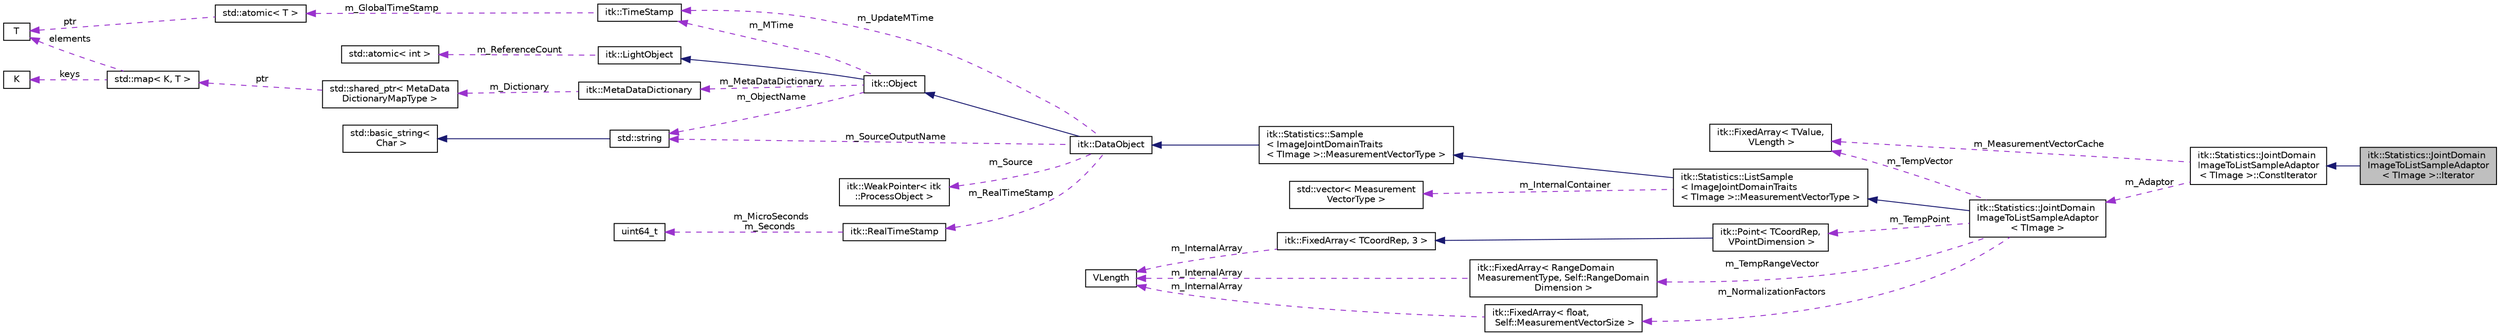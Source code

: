 digraph "itk::Statistics::JointDomainImageToListSampleAdaptor&lt; TImage &gt;::Iterator"
{
 // LATEX_PDF_SIZE
  edge [fontname="Helvetica",fontsize="10",labelfontname="Helvetica",labelfontsize="10"];
  node [fontname="Helvetica",fontsize="10",shape=record];
  rankdir="LR";
  Node1 [label="itk::Statistics::JointDomain\lImageToListSampleAdaptor\l\< TImage \>::Iterator",height=0.2,width=0.4,color="black", fillcolor="grey75", style="filled", fontcolor="black",tooltip="Iterator."];
  Node2 -> Node1 [dir="back",color="midnightblue",fontsize="10",style="solid",fontname="Helvetica"];
  Node2 [label="itk::Statistics::JointDomain\lImageToListSampleAdaptor\l\< TImage \>::ConstIterator",height=0.2,width=0.4,color="black", fillcolor="white", style="filled",URL="$classitk_1_1Statistics_1_1JointDomainImageToListSampleAdaptor_1_1ConstIterator.html",tooltip="Const Iterator."];
  Node3 -> Node2 [dir="back",color="darkorchid3",fontsize="10",style="dashed",label=" m_MeasurementVectorCache" ,fontname="Helvetica"];
  Node3 [label="itk::FixedArray\< TValue,\l VLength \>",height=0.2,width=0.4,color="black", fillcolor="white", style="filled",URL="$classitk_1_1FixedArray.html",tooltip="Simulate a standard C array with copy semantics."];
  Node4 -> Node2 [dir="back",color="darkorchid3",fontsize="10",style="dashed",label=" m_Adaptor" ,fontname="Helvetica"];
  Node4 [label="itk::Statistics::JointDomain\lImageToListSampleAdaptor\l\< TImage \>",height=0.2,width=0.4,color="black", fillcolor="white", style="filled",URL="$classitk_1_1Statistics_1_1JointDomainImageToListSampleAdaptor.html",tooltip="This adaptor returns measurement vectors composed of an image pixel's range domain value (pixel value..."];
  Node5 -> Node4 [dir="back",color="midnightblue",fontsize="10",style="solid",fontname="Helvetica"];
  Node5 [label="itk::Statistics::ListSample\l\< ImageJointDomainTraits\l\< TImage \>::MeasurementVectorType \>",height=0.2,width=0.4,color="black", fillcolor="white", style="filled",URL="$classitk_1_1Statistics_1_1ListSample.html",tooltip=" "];
  Node6 -> Node5 [dir="back",color="midnightblue",fontsize="10",style="solid",fontname="Helvetica"];
  Node6 [label="itk::Statistics::Sample\l\< ImageJointDomainTraits\l\< TImage \>::MeasurementVectorType \>",height=0.2,width=0.4,color="black", fillcolor="white", style="filled",URL="$classitk_1_1Statistics_1_1Sample.html",tooltip=" "];
  Node7 -> Node6 [dir="back",color="midnightblue",fontsize="10",style="solid",fontname="Helvetica"];
  Node7 [label="itk::DataObject",height=0.2,width=0.4,color="black", fillcolor="white", style="filled",URL="$classitk_1_1DataObject.html",tooltip="Base class for all data objects in ITK."];
  Node8 -> Node7 [dir="back",color="midnightblue",fontsize="10",style="solid",fontname="Helvetica"];
  Node8 [label="itk::Object",height=0.2,width=0.4,color="black", fillcolor="white", style="filled",URL="$classitk_1_1Object.html",tooltip="Base class for most ITK classes."];
  Node9 -> Node8 [dir="back",color="midnightblue",fontsize="10",style="solid",fontname="Helvetica"];
  Node9 [label="itk::LightObject",height=0.2,width=0.4,color="black", fillcolor="white", style="filled",URL="$classitk_1_1LightObject.html",tooltip="Light weight base class for most itk classes."];
  Node10 -> Node9 [dir="back",color="darkorchid3",fontsize="10",style="dashed",label=" m_ReferenceCount" ,fontname="Helvetica"];
  Node10 [label="std::atomic\< int \>",height=0.2,width=0.4,color="black", fillcolor="white", style="filled",tooltip=" "];
  Node11 -> Node8 [dir="back",color="darkorchid3",fontsize="10",style="dashed",label=" m_MTime" ,fontname="Helvetica"];
  Node11 [label="itk::TimeStamp",height=0.2,width=0.4,color="black", fillcolor="white", style="filled",URL="$classitk_1_1TimeStamp.html",tooltip="Generate a unique, increasing time value."];
  Node12 -> Node11 [dir="back",color="darkorchid3",fontsize="10",style="dashed",label=" m_GlobalTimeStamp" ,fontname="Helvetica"];
  Node12 [label="std::atomic\< T \>",height=0.2,width=0.4,color="black", fillcolor="white", style="filled",tooltip=" "];
  Node13 -> Node12 [dir="back",color="darkorchid3",fontsize="10",style="dashed",label=" ptr" ,fontname="Helvetica"];
  Node13 [label="T",height=0.2,width=0.4,color="black", fillcolor="white", style="filled",tooltip=" "];
  Node14 -> Node8 [dir="back",color="darkorchid3",fontsize="10",style="dashed",label=" m_MetaDataDictionary" ,fontname="Helvetica"];
  Node14 [label="itk::MetaDataDictionary",height=0.2,width=0.4,color="black", fillcolor="white", style="filled",URL="$classitk_1_1MetaDataDictionary.html",tooltip="Provides a mechanism for storing a collection of arbitrary data types."];
  Node15 -> Node14 [dir="back",color="darkorchid3",fontsize="10",style="dashed",label=" m_Dictionary" ,fontname="Helvetica"];
  Node15 [label="std::shared_ptr\< MetaData\lDictionaryMapType \>",height=0.2,width=0.4,color="black", fillcolor="white", style="filled",tooltip=" "];
  Node16 -> Node15 [dir="back",color="darkorchid3",fontsize="10",style="dashed",label=" ptr" ,fontname="Helvetica"];
  Node16 [label="std::map\< K, T \>",height=0.2,width=0.4,color="black", fillcolor="white", style="filled",tooltip=" "];
  Node17 -> Node16 [dir="back",color="darkorchid3",fontsize="10",style="dashed",label=" keys" ,fontname="Helvetica"];
  Node17 [label="K",height=0.2,width=0.4,color="black", fillcolor="white", style="filled",tooltip=" "];
  Node13 -> Node16 [dir="back",color="darkorchid3",fontsize="10",style="dashed",label=" elements" ,fontname="Helvetica"];
  Node18 -> Node8 [dir="back",color="darkorchid3",fontsize="10",style="dashed",label=" m_ObjectName" ,fontname="Helvetica"];
  Node18 [label="std::string",height=0.2,width=0.4,color="black", fillcolor="white", style="filled",tooltip=" "];
  Node19 -> Node18 [dir="back",color="midnightblue",fontsize="10",style="solid",fontname="Helvetica"];
  Node19 [label="std::basic_string\<\l Char \>",height=0.2,width=0.4,color="black", fillcolor="white", style="filled",tooltip=" "];
  Node20 -> Node7 [dir="back",color="darkorchid3",fontsize="10",style="dashed",label=" m_Source" ,fontname="Helvetica"];
  Node20 [label="itk::WeakPointer\< itk\l::ProcessObject \>",height=0.2,width=0.4,color="black", fillcolor="white", style="filled",URL="$classitk_1_1WeakPointer.html",tooltip=" "];
  Node18 -> Node7 [dir="back",color="darkorchid3",fontsize="10",style="dashed",label=" m_SourceOutputName" ,fontname="Helvetica"];
  Node11 -> Node7 [dir="back",color="darkorchid3",fontsize="10",style="dashed",label=" m_UpdateMTime" ,fontname="Helvetica"];
  Node21 -> Node7 [dir="back",color="darkorchid3",fontsize="10",style="dashed",label=" m_RealTimeStamp" ,fontname="Helvetica"];
  Node21 [label="itk::RealTimeStamp",height=0.2,width=0.4,color="black", fillcolor="white", style="filled",URL="$classitk_1_1RealTimeStamp.html",tooltip="The RealTimeStamp is a data structure for representing time with high precision and a large dynamic r..."];
  Node22 -> Node21 [dir="back",color="darkorchid3",fontsize="10",style="dashed",label=" m_MicroSeconds\nm_Seconds" ,fontname="Helvetica"];
  Node22 [label="uint64_t",height=0.2,width=0.4,color="black", fillcolor="white", style="filled",tooltip=" "];
  Node23 -> Node5 [dir="back",color="darkorchid3",fontsize="10",style="dashed",label=" m_InternalContainer" ,fontname="Helvetica"];
  Node23 [label="std::vector\< Measurement\lVectorType \>",height=0.2,width=0.4,color="black", fillcolor="white", style="filled",tooltip=" "];
  Node24 -> Node4 [dir="back",color="darkorchid3",fontsize="10",style="dashed",label=" m_NormalizationFactors" ,fontname="Helvetica"];
  Node24 [label="itk::FixedArray\< float,\l Self::MeasurementVectorSize \>",height=0.2,width=0.4,color="black", fillcolor="white", style="filled",URL="$classitk_1_1FixedArray.html",tooltip=" "];
  Node25 -> Node24 [dir="back",color="darkorchid3",fontsize="10",style="dashed",label=" m_InternalArray" ,fontname="Helvetica"];
  Node25 [label="VLength",height=0.2,width=0.4,color="black", fillcolor="white", style="filled",URL="$classVLength.html",tooltip=" "];
  Node3 -> Node4 [dir="back",color="darkorchid3",fontsize="10",style="dashed",label=" m_TempVector" ,fontname="Helvetica"];
  Node26 -> Node4 [dir="back",color="darkorchid3",fontsize="10",style="dashed",label=" m_TempPoint" ,fontname="Helvetica"];
  Node26 [label="itk::Point\< TCoordRep,\l VPointDimension \>",height=0.2,width=0.4,color="black", fillcolor="white", style="filled",URL="$classitk_1_1Point.html",tooltip="A templated class holding a geometric point in n-Dimensional space."];
  Node27 -> Node26 [dir="back",color="midnightblue",fontsize="10",style="solid",fontname="Helvetica"];
  Node27 [label="itk::FixedArray\< TCoordRep, 3 \>",height=0.2,width=0.4,color="black", fillcolor="white", style="filled",URL="$classitk_1_1FixedArray.html",tooltip=" "];
  Node25 -> Node27 [dir="back",color="darkorchid3",fontsize="10",style="dashed",label=" m_InternalArray" ,fontname="Helvetica"];
  Node28 -> Node4 [dir="back",color="darkorchid3",fontsize="10",style="dashed",label=" m_TempRangeVector" ,fontname="Helvetica"];
  Node28 [label="itk::FixedArray\< RangeDomain\lMeasurementType, Self::RangeDomain\lDimension \>",height=0.2,width=0.4,color="black", fillcolor="white", style="filled",URL="$classitk_1_1FixedArray.html",tooltip=" "];
  Node25 -> Node28 [dir="back",color="darkorchid3",fontsize="10",style="dashed",label=" m_InternalArray" ,fontname="Helvetica"];
}
